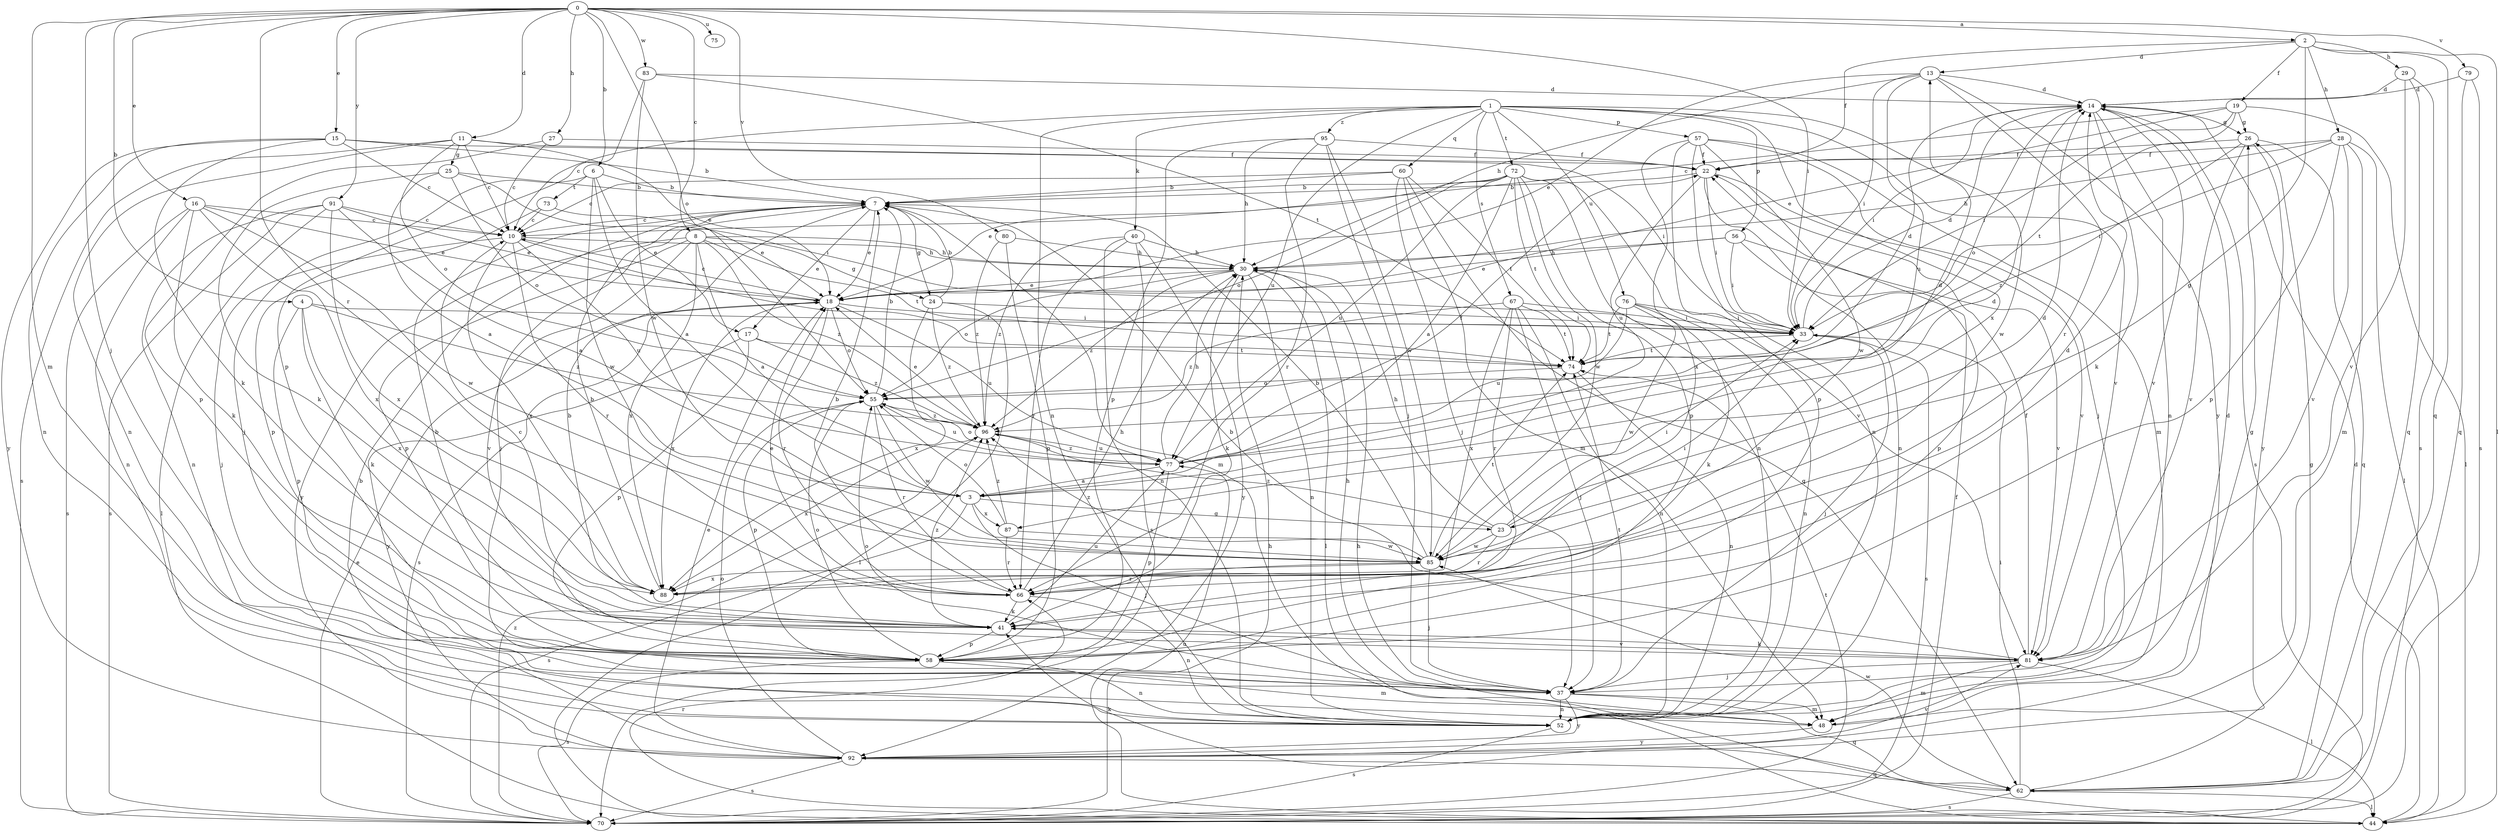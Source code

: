 strict digraph  {
0;
1;
2;
3;
4;
6;
7;
8;
10;
11;
13;
14;
15;
16;
17;
18;
19;
22;
23;
24;
25;
26;
27;
28;
29;
30;
33;
37;
40;
41;
44;
48;
52;
55;
56;
57;
58;
60;
62;
66;
67;
70;
72;
73;
74;
75;
76;
77;
79;
80;
81;
83;
85;
87;
88;
91;
92;
95;
96;
0 -> 2  [label=a];
0 -> 4  [label=b];
0 -> 6  [label=b];
0 -> 8  [label=c];
0 -> 11  [label=d];
0 -> 15  [label=e];
0 -> 16  [label=e];
0 -> 27  [label=h];
0 -> 33  [label=i];
0 -> 37  [label=j];
0 -> 48  [label=m];
0 -> 55  [label=o];
0 -> 66  [label=r];
0 -> 75  [label=u];
0 -> 79  [label=v];
0 -> 80  [label=v];
0 -> 83  [label=w];
0 -> 91  [label=y];
1 -> 10  [label=c];
1 -> 40  [label=k];
1 -> 52  [label=n];
1 -> 56  [label=p];
1 -> 57  [label=p];
1 -> 60  [label=q];
1 -> 67  [label=s];
1 -> 72  [label=t];
1 -> 76  [label=u];
1 -> 77  [label=u];
1 -> 81  [label=v];
1 -> 85  [label=w];
1 -> 87  [label=x];
1 -> 95  [label=z];
2 -> 13  [label=d];
2 -> 19  [label=f];
2 -> 22  [label=f];
2 -> 23  [label=g];
2 -> 28  [label=h];
2 -> 29  [label=h];
2 -> 44  [label=l];
2 -> 62  [label=q];
3 -> 13  [label=d];
3 -> 14  [label=d];
3 -> 23  [label=g];
3 -> 37  [label=j];
3 -> 70  [label=s];
3 -> 87  [label=x];
4 -> 33  [label=i];
4 -> 41  [label=k];
4 -> 58  [label=p];
4 -> 88  [label=x];
4 -> 96  [label=z];
6 -> 3  [label=a];
6 -> 7  [label=b];
6 -> 17  [label=e];
6 -> 37  [label=j];
6 -> 73  [label=t];
6 -> 85  [label=w];
7 -> 10  [label=c];
7 -> 17  [label=e];
7 -> 18  [label=e];
7 -> 24  [label=g];
7 -> 37  [label=j];
7 -> 48  [label=m];
8 -> 3  [label=a];
8 -> 24  [label=g];
8 -> 30  [label=h];
8 -> 58  [label=p];
8 -> 74  [label=t];
8 -> 81  [label=v];
8 -> 88  [label=x];
8 -> 92  [label=y];
8 -> 96  [label=z];
10 -> 30  [label=h];
10 -> 37  [label=j];
10 -> 66  [label=r];
10 -> 74  [label=t];
10 -> 77  [label=u];
10 -> 88  [label=x];
11 -> 10  [label=c];
11 -> 18  [label=e];
11 -> 25  [label=g];
11 -> 33  [label=i];
11 -> 52  [label=n];
11 -> 55  [label=o];
11 -> 70  [label=s];
13 -> 14  [label=d];
13 -> 18  [label=e];
13 -> 30  [label=h];
13 -> 33  [label=i];
13 -> 66  [label=r];
13 -> 77  [label=u];
13 -> 92  [label=y];
14 -> 26  [label=g];
14 -> 33  [label=i];
14 -> 41  [label=k];
14 -> 52  [label=n];
14 -> 55  [label=o];
14 -> 70  [label=s];
14 -> 81  [label=v];
15 -> 7  [label=b];
15 -> 10  [label=c];
15 -> 22  [label=f];
15 -> 41  [label=k];
15 -> 52  [label=n];
15 -> 92  [label=y];
16 -> 10  [label=c];
16 -> 18  [label=e];
16 -> 41  [label=k];
16 -> 52  [label=n];
16 -> 70  [label=s];
16 -> 85  [label=w];
16 -> 88  [label=x];
17 -> 58  [label=p];
17 -> 74  [label=t];
17 -> 92  [label=y];
17 -> 96  [label=z];
18 -> 10  [label=c];
18 -> 33  [label=i];
18 -> 55  [label=o];
18 -> 66  [label=r];
18 -> 70  [label=s];
18 -> 77  [label=u];
18 -> 88  [label=x];
19 -> 10  [label=c];
19 -> 18  [label=e];
19 -> 26  [label=g];
19 -> 33  [label=i];
19 -> 44  [label=l];
19 -> 74  [label=t];
22 -> 7  [label=b];
22 -> 33  [label=i];
22 -> 52  [label=n];
22 -> 77  [label=u];
22 -> 81  [label=v];
23 -> 14  [label=d];
23 -> 30  [label=h];
23 -> 33  [label=i];
23 -> 66  [label=r];
23 -> 85  [label=w];
23 -> 96  [label=z];
24 -> 7  [label=b];
24 -> 33  [label=i];
24 -> 44  [label=l];
24 -> 88  [label=x];
24 -> 96  [label=z];
25 -> 3  [label=a];
25 -> 7  [label=b];
25 -> 33  [label=i];
25 -> 41  [label=k];
25 -> 55  [label=o];
26 -> 22  [label=f];
26 -> 62  [label=q];
26 -> 81  [label=v];
26 -> 92  [label=y];
26 -> 96  [label=z];
27 -> 10  [label=c];
27 -> 22  [label=f];
27 -> 58  [label=p];
28 -> 22  [label=f];
28 -> 30  [label=h];
28 -> 33  [label=i];
28 -> 44  [label=l];
28 -> 48  [label=m];
28 -> 58  [label=p];
28 -> 81  [label=v];
29 -> 14  [label=d];
29 -> 62  [label=q];
29 -> 70  [label=s];
29 -> 81  [label=v];
30 -> 18  [label=e];
30 -> 41  [label=k];
30 -> 44  [label=l];
30 -> 52  [label=n];
30 -> 55  [label=o];
30 -> 96  [label=z];
33 -> 14  [label=d];
33 -> 37  [label=j];
33 -> 70  [label=s];
33 -> 74  [label=t];
37 -> 30  [label=h];
37 -> 48  [label=m];
37 -> 52  [label=n];
37 -> 55  [label=o];
37 -> 62  [label=q];
37 -> 74  [label=t];
37 -> 92  [label=y];
40 -> 30  [label=h];
40 -> 52  [label=n];
40 -> 66  [label=r];
40 -> 70  [label=s];
40 -> 92  [label=y];
40 -> 96  [label=z];
41 -> 7  [label=b];
41 -> 10  [label=c];
41 -> 58  [label=p];
41 -> 77  [label=u];
41 -> 81  [label=v];
41 -> 96  [label=z];
44 -> 14  [label=d];
44 -> 30  [label=h];
44 -> 66  [label=r];
44 -> 77  [label=u];
48 -> 26  [label=g];
48 -> 92  [label=y];
52 -> 14  [label=d];
52 -> 70  [label=s];
55 -> 7  [label=b];
55 -> 58  [label=p];
55 -> 66  [label=r];
55 -> 77  [label=u];
55 -> 85  [label=w];
55 -> 96  [label=z];
56 -> 18  [label=e];
56 -> 30  [label=h];
56 -> 33  [label=i];
56 -> 58  [label=p];
56 -> 81  [label=v];
57 -> 22  [label=f];
57 -> 37  [label=j];
57 -> 48  [label=m];
57 -> 52  [label=n];
57 -> 58  [label=p];
57 -> 85  [label=w];
57 -> 88  [label=x];
58 -> 7  [label=b];
58 -> 48  [label=m];
58 -> 52  [label=n];
58 -> 55  [label=o];
58 -> 70  [label=s];
60 -> 7  [label=b];
60 -> 10  [label=c];
60 -> 37  [label=j];
60 -> 48  [label=m];
60 -> 62  [label=q];
60 -> 74  [label=t];
62 -> 26  [label=g];
62 -> 33  [label=i];
62 -> 41  [label=k];
62 -> 44  [label=l];
62 -> 70  [label=s];
62 -> 85  [label=w];
66 -> 7  [label=b];
66 -> 18  [label=e];
66 -> 30  [label=h];
66 -> 41  [label=k];
66 -> 52  [label=n];
67 -> 33  [label=i];
67 -> 37  [label=j];
67 -> 52  [label=n];
67 -> 66  [label=r];
67 -> 74  [label=t];
67 -> 88  [label=x];
67 -> 96  [label=z];
70 -> 18  [label=e];
70 -> 22  [label=f];
70 -> 30  [label=h];
70 -> 74  [label=t];
70 -> 96  [label=z];
72 -> 3  [label=a];
72 -> 7  [label=b];
72 -> 18  [label=e];
72 -> 52  [label=n];
72 -> 55  [label=o];
72 -> 58  [label=p];
72 -> 74  [label=t];
72 -> 77  [label=u];
72 -> 81  [label=v];
72 -> 85  [label=w];
73 -> 10  [label=c];
73 -> 18  [label=e];
73 -> 58  [label=p];
74 -> 14  [label=d];
74 -> 52  [label=n];
74 -> 55  [label=o];
76 -> 33  [label=i];
76 -> 41  [label=k];
76 -> 52  [label=n];
76 -> 74  [label=t];
76 -> 77  [label=u];
76 -> 85  [label=w];
77 -> 3  [label=a];
77 -> 22  [label=f];
77 -> 30  [label=h];
77 -> 55  [label=o];
77 -> 58  [label=p];
77 -> 96  [label=z];
79 -> 14  [label=d];
79 -> 62  [label=q];
79 -> 70  [label=s];
80 -> 30  [label=h];
80 -> 58  [label=p];
80 -> 96  [label=z];
81 -> 7  [label=b];
81 -> 22  [label=f];
81 -> 37  [label=j];
81 -> 41  [label=k];
81 -> 44  [label=l];
81 -> 48  [label=m];
83 -> 14  [label=d];
83 -> 58  [label=p];
83 -> 74  [label=t];
83 -> 85  [label=w];
85 -> 7  [label=b];
85 -> 33  [label=i];
85 -> 37  [label=j];
85 -> 66  [label=r];
85 -> 74  [label=t];
85 -> 88  [label=x];
85 -> 96  [label=z];
87 -> 55  [label=o];
87 -> 66  [label=r];
87 -> 85  [label=w];
87 -> 96  [label=z];
88 -> 7  [label=b];
88 -> 14  [label=d];
91 -> 3  [label=a];
91 -> 10  [label=c];
91 -> 18  [label=e];
91 -> 44  [label=l];
91 -> 52  [label=n];
91 -> 70  [label=s];
91 -> 88  [label=x];
92 -> 7  [label=b];
92 -> 18  [label=e];
92 -> 55  [label=o];
92 -> 62  [label=q];
92 -> 70  [label=s];
92 -> 81  [label=v];
95 -> 22  [label=f];
95 -> 30  [label=h];
95 -> 37  [label=j];
95 -> 58  [label=p];
95 -> 66  [label=r];
95 -> 85  [label=w];
96 -> 18  [label=e];
96 -> 77  [label=u];
96 -> 88  [label=x];
}
